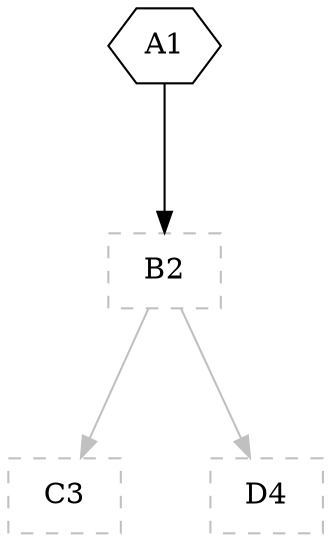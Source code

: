 digraph G {
graph [root="Demo",rankdir   = TB, nodesep           = 0.6, mindist     = 1.0, ranksep = 1.0, overlap = false]
node [style     = "filled", fillcolor = "white", color = "black"]
A1[cpu="0", flags="0x00000000", type="flush", toffs="140721163890192", pattern="patternA", patentry="false", patexit="false", beamproc="beamA", bpentry="false", bpexit="false", tvalid="0", vabs="false", prio="0", shape     = "hexagon", qlo="false", qhi="false", qil="false", fillcolor = "white"];
B2[cpu="0", flags="0x00000009", type="qinfo", shape     = "rectangle", color  = "gray", style  = "dashed"];
C3[cpu="0", flags="0x0000000a", type="qbuf", shape     = "rectangle", color  = "gray", style  = "dashed"];
D4[cpu="0", flags="0x0000000a", type="qbuf", shape     = "rectangle", color  = "gray", style  = "dashed"];
A1->B2 [type="altdst", color     = "black"];
B2->C3 [type="meta", color     = "gray"];
B2->D4 [type="meta", color     = "gray"];
}
